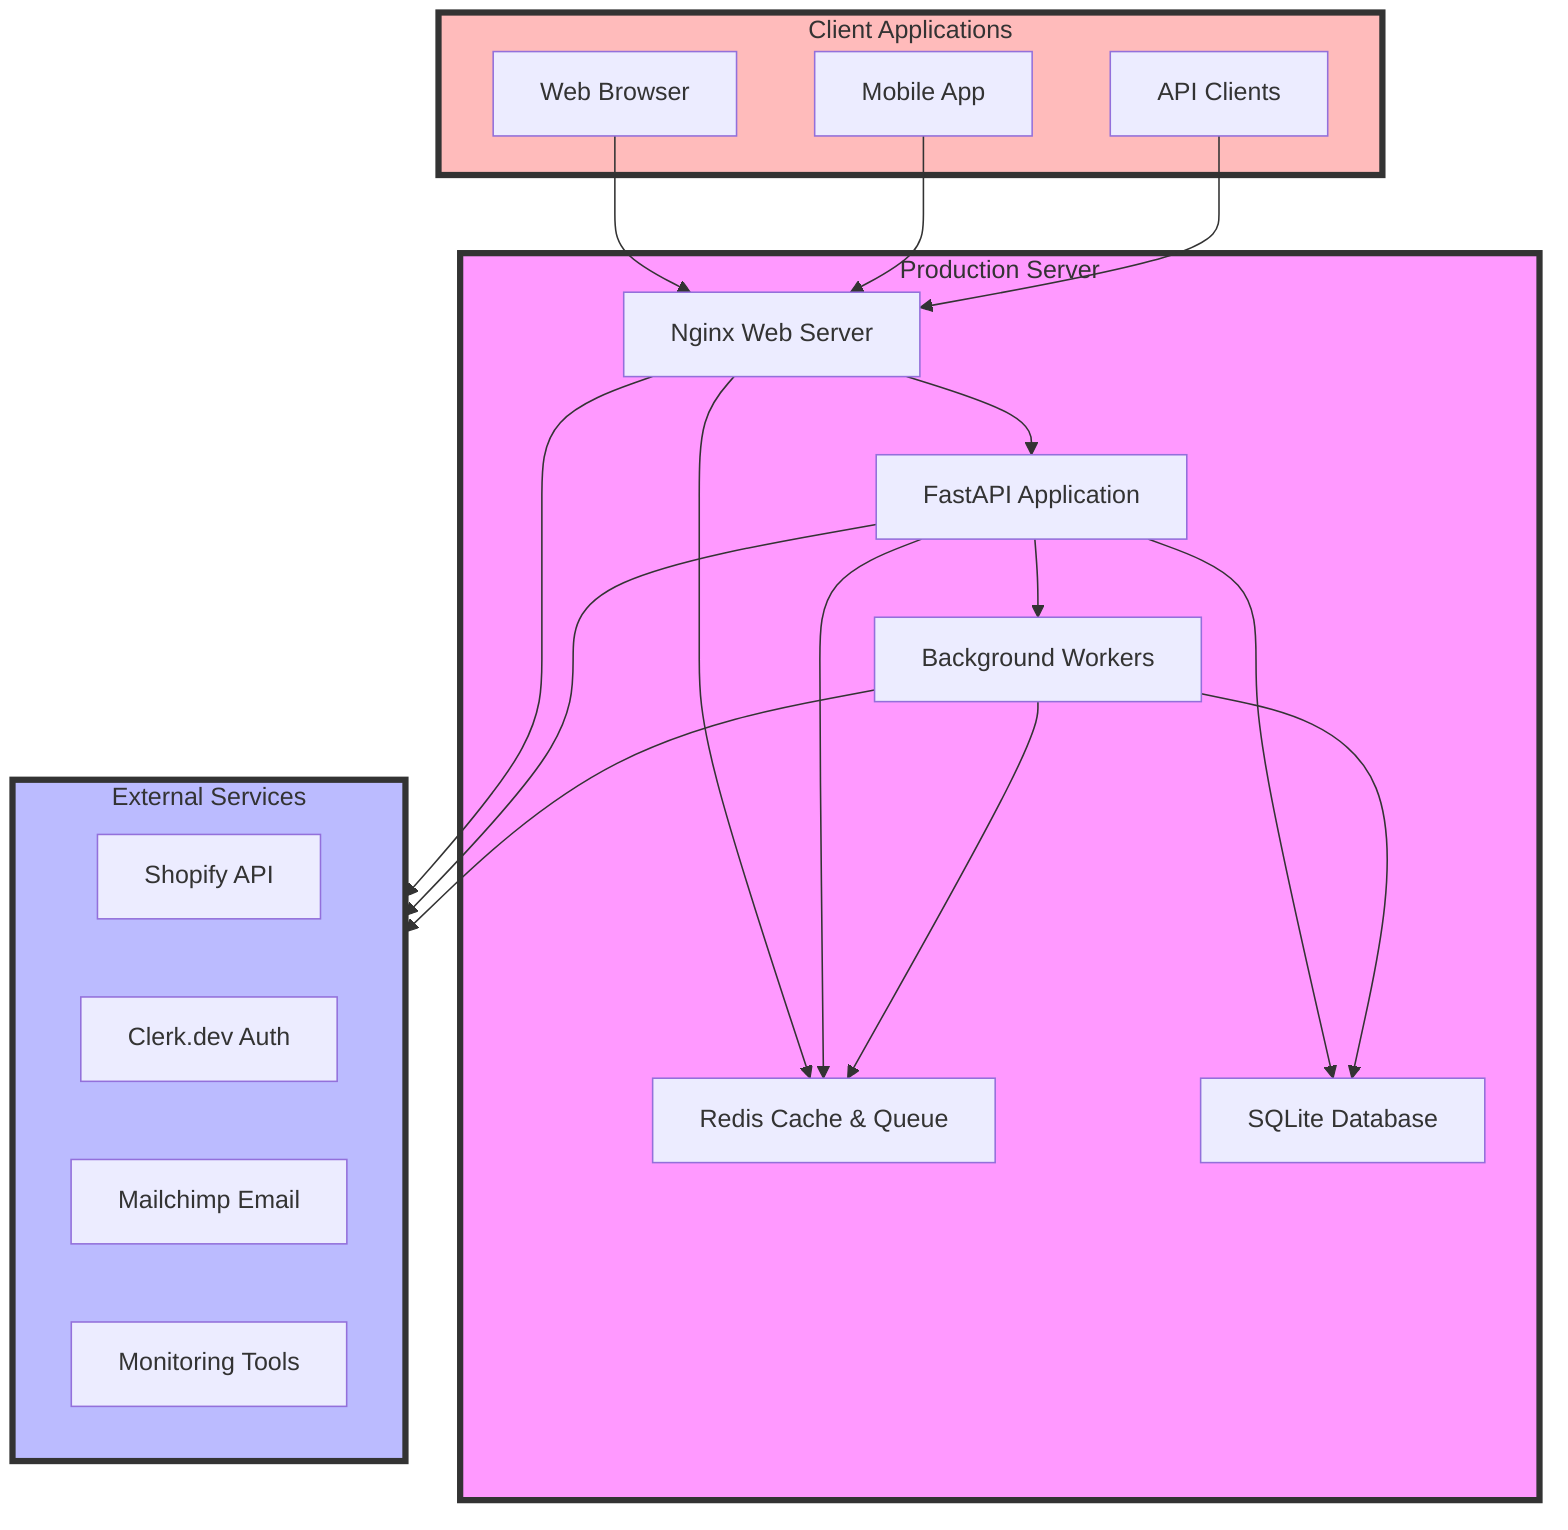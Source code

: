 flowchart TD
    subgraph Server[Production Server]
        Web[Nginx Web Server]
        App[FastAPI Application]
        Worker[Background Workers]
        Redis[Redis Cache & Queue]
        DB[SQLite Database]
    end
    
    subgraph Services[External Services]
        Shopify[Shopify API]
        Clerk[Clerk.dev Auth]
        Mailchimp[Mailchimp Email]
        Monitoring[Monitoring Tools]
    end
    
    subgraph Clients[Client Applications]
        Browser[Web Browser]
        Mobile[Mobile App]
        API[API Clients]
    end
    
    Browser --> Web
    Mobile --> Web
    API --> Web
    
    Web --> App
    Web --> Redis
    Web --> Services
    
    App --> Worker
    App --> Redis
    App --> DB
    App --> Services
    
    Worker --> Redis
    Worker --> DB
    Worker --> Services
    
    style Server fill:#f9f,stroke:#333,stroke-width:4px
    style Services fill:#bbf,stroke:#333,stroke-width:4px
    style Clients fill:#fbb,stroke:#333,stroke-width:4px